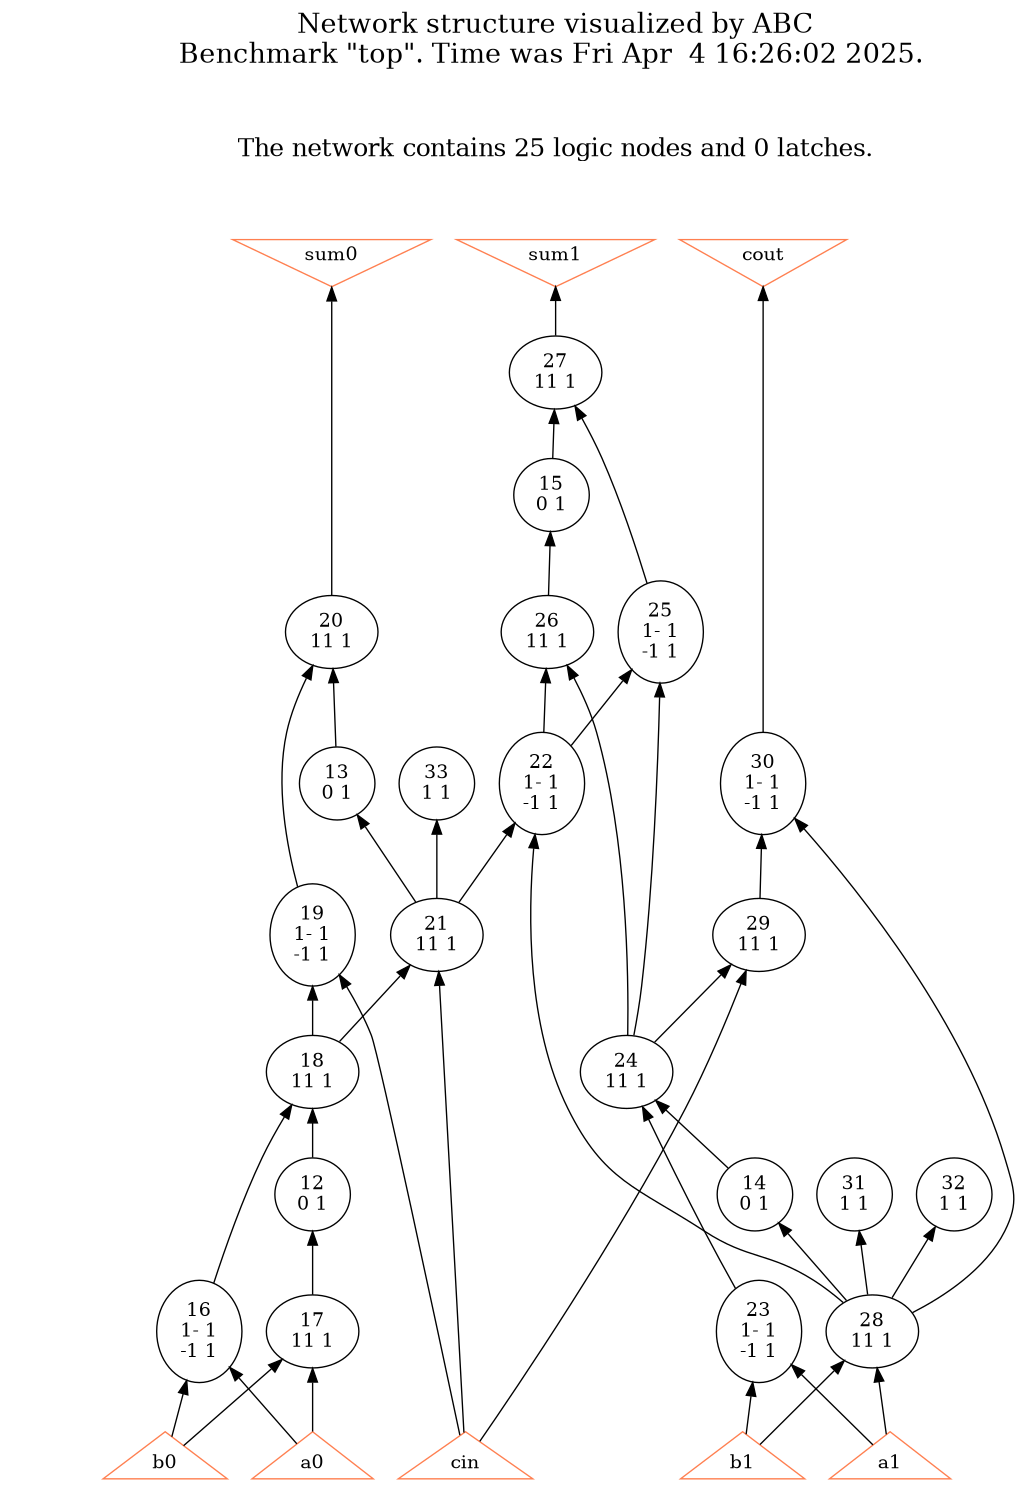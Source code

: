 # Network structure generated by ABC

digraph network {
size = "7.5,10";
center = true;
edge [dir = back];

{
  node [shape = plaintext];
  edge [style = invis];
  LevelTitle1 [label=""];
  LevelTitle2 [label=""];
  Level9 [label = ""];
  Level8 [label = ""];
  Level7 [label = ""];
  Level6 [label = ""];
  Level5 [label = ""];
  Level4 [label = ""];
  Level3 [label = ""];
  Level2 [label = ""];
  Level1 [label = ""];
  Level0 [label = ""];
  LevelTitle1 ->  LevelTitle2 ->  Level9 ->  Level8 ->  Level7 ->  Level6 ->  Level5 ->  Level4 ->  Level3 ->  Level2 ->  Level1 ->  Level0;
}

{
  rank = same;
  LevelTitle1;
  title1 [shape=plaintext,
          fontsize=20,
          fontname = "Times-Roman",
          label="Network structure visualized by ABC\nBenchmark \"top\". Time was Fri Apr  4 16:26:02 2025. "
         ];
}

{
  rank = same;
  LevelTitle2;
  title2 [shape=plaintext,
          fontsize=18,
          fontname = "Times-Roman",
          label="The network contains 25 logic nodes and 0 latches.\n"
         ];
}

{
  rank = same;
  Level9;
  Node6 [label = "sum0", shape = invtriangle, color = coral, fillcolor = coral];
  Node7 [label = "sum1", shape = invtriangle, color = coral, fillcolor = coral];
  Node8 [label = "cout", shape = invtriangle, color = coral, fillcolor = coral];
}

{
  rank = same;
  Level8;
  Node27 [label = "27\n11 1", shape = ellipse];
}

{
  rank = same;
  Level7;
  Node15 [label = "15\n0 1", shape = ellipse];
}

{
  rank = same;
  Level6;
  Node20 [label = "20\n11 1", shape = ellipse];
  Node25 [label = "25\n1- 1\n-1 1", shape = ellipse];
  Node26 [label = "26\n11 1", shape = ellipse];
}

{
  rank = same;
  Level5;
  Node13 [label = "13\n0 1", shape = ellipse];
  Node22 [label = "22\n1- 1\n-1 1", shape = ellipse];
  Node30 [label = "30\n1- 1\n-1 1", shape = ellipse];
  Node33 [label = "33\n1 1", shape = ellipse];
}

{
  rank = same;
  Level4;
  Node19 [label = "19\n1- 1\n-1 1", shape = ellipse];
  Node21 [label = "21\n11 1", shape = ellipse];
  Node29 [label = "29\n11 1", shape = ellipse];
}

{
  rank = same;
  Level3;
  Node18 [label = "18\n11 1", shape = ellipse];
  Node24 [label = "24\n11 1", shape = ellipse];
}

{
  rank = same;
  Level2;
  Node12 [label = "12\n0 1", shape = ellipse];
  Node14 [label = "14\n0 1", shape = ellipse];
  Node31 [label = "31\n1 1", shape = ellipse];
  Node32 [label = "32\n1 1", shape = ellipse];
}

{
  rank = same;
  Level1;
  Node16 [label = "16\n1- 1\n-1 1", shape = ellipse];
  Node17 [label = "17\n11 1", shape = ellipse];
  Node23 [label = "23\n1- 1\n-1 1", shape = ellipse];
  Node28 [label = "28\n11 1", shape = ellipse];
}

{
  rank = same;
  Level0;
  Node1 [label = "a0", shape = triangle, color = coral, fillcolor = coral];
  Node2 [label = "a1", shape = triangle, color = coral, fillcolor = coral];
  Node3 [label = "b0", shape = triangle, color = coral, fillcolor = coral];
  Node4 [label = "b1", shape = triangle, color = coral, fillcolor = coral];
  Node5 [label = "cin", shape = triangle, color = coral, fillcolor = coral];
}

title1 -> title2 [style = invis];
title2 -> Node6 [style = invis];
title2 -> Node7 [style = invis];
title2 -> Node8 [style = invis];
Node6 -> Node7 [style = invis];
Node7 -> Node8 [style = invis];
Node6 -> Node20 [style = solid];
Node7 -> Node27 [style = solid];
Node8 -> Node30 [style = solid];
Node12 -> Node17 [style = solid];
Node13 -> Node21 [style = solid];
Node14 -> Node28 [style = solid];
Node15 -> Node26 [style = solid];
Node16 -> Node1 [style = solid];
Node16 -> Node3 [style = solid];
Node17 -> Node1 [style = solid];
Node17 -> Node3 [style = solid];
Node18 -> Node16 [style = solid];
Node18 -> Node12 [style = solid];
Node19 -> Node5 [style = solid];
Node19 -> Node18 [style = solid];
Node20 -> Node19 [style = solid];
Node20 -> Node13 [style = solid];
Node21 -> Node18 [style = solid];
Node21 -> Node5 [style = solid];
Node22 -> Node28 [style = solid];
Node22 -> Node21 [style = solid];
Node23 -> Node2 [style = solid];
Node23 -> Node4 [style = solid];
Node24 -> Node23 [style = solid];
Node24 -> Node14 [style = solid];
Node25 -> Node22 [style = solid];
Node25 -> Node24 [style = solid];
Node26 -> Node22 [style = solid];
Node26 -> Node24 [style = solid];
Node27 -> Node25 [style = solid];
Node27 -> Node15 [style = solid];
Node28 -> Node2 [style = solid];
Node28 -> Node4 [style = solid];
Node29 -> Node24 [style = solid];
Node29 -> Node5 [style = solid];
Node30 -> Node28 [style = solid];
Node30 -> Node29 [style = solid];
Node31 -> Node28 [style = solid];
Node32 -> Node28 [style = solid];
Node33 -> Node21 [style = solid];
}

